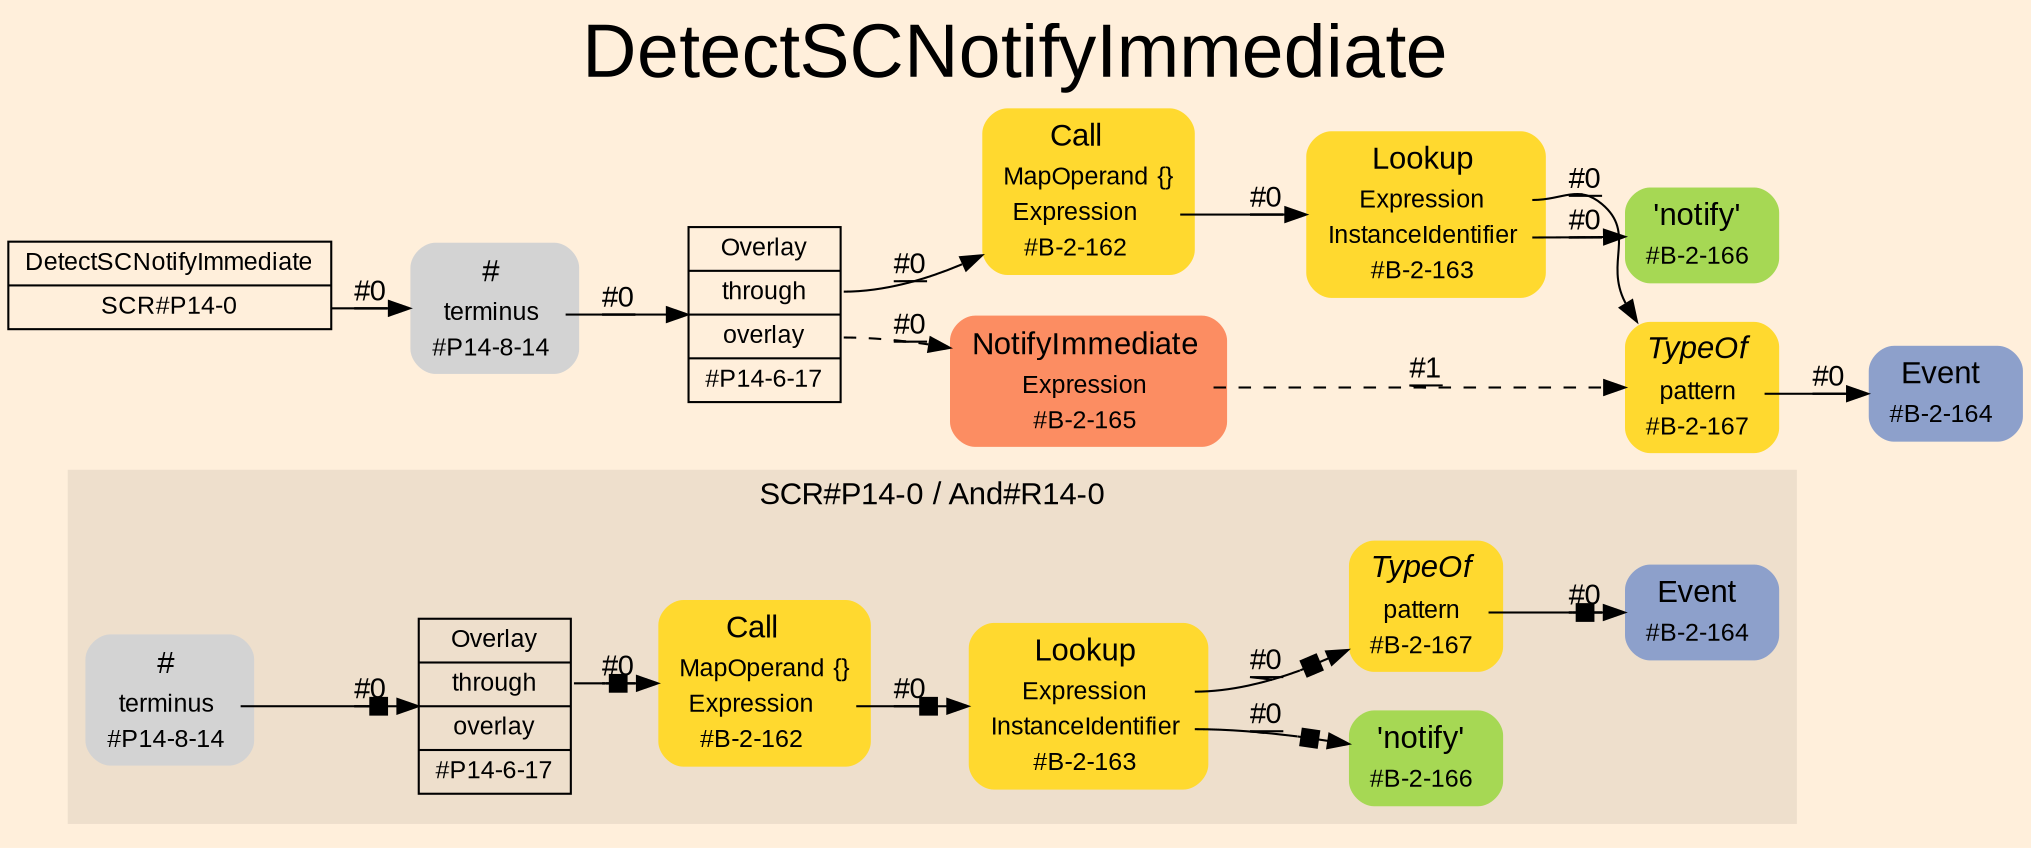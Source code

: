 digraph "DetectSCNotifyImmediate" {
label = "DetectSCNotifyImmediate"
labelloc = t
fontsize = "36"
graph [
    rankdir = "LR"
    ranksep = 0.3
    bgcolor = antiquewhite1
    color = black
    fontcolor = black
    fontname = "Arial"
];
node [
    fontname = "Arial"
];
edge [
    fontname = "Arial"
];

// -------------------- figure And#R14-0 --------------------
// -------- region And#R14-0 ----------
subgraph "clusterAnd#R14-0" {
    label = "SCR#P14-0 / And#R14-0"
    style = "filled"
    color = antiquewhite2
    fontsize = "15"
    "And#R14-0/#B-2-164" [
        // -------- block And#R14-0/#B-2-164 ----------
        shape = "plaintext"
        fillcolor = "/set28/3"
        label = <<TABLE BORDER="0" CELLBORDER="0" CELLSPACING="0">
         <TR><TD><FONT POINT-SIZE="15.0">Event</FONT></TD><TD></TD></TR>
         <TR><TD>#B-2-164</TD><TD PORT="port0"></TD></TR>
        </TABLE>>
        style = "rounded,filled"
        fontsize = "12"
    ];
    
    "And#R14-0/#B-2-162" [
        // -------- block And#R14-0/#B-2-162 ----------
        shape = "plaintext"
        fillcolor = "/set28/6"
        label = <<TABLE BORDER="0" CELLBORDER="0" CELLSPACING="0">
         <TR><TD><FONT POINT-SIZE="15.0">Call</FONT></TD><TD></TD></TR>
         <TR><TD>MapOperand</TD><TD PORT="port0">{}</TD></TR>
         <TR><TD>Expression</TD><TD PORT="port1"></TD></TR>
         <TR><TD>#B-2-162</TD><TD PORT="port2"></TD></TR>
        </TABLE>>
        style = "rounded,filled"
        fontsize = "12"
    ];
    
    "And#R14-0/#B-2-166" [
        // -------- block And#R14-0/#B-2-166 ----------
        shape = "plaintext"
        fillcolor = "/set28/5"
        label = <<TABLE BORDER="0" CELLBORDER="0" CELLSPACING="0">
         <TR><TD><FONT POINT-SIZE="15.0">'notify'</FONT></TD><TD></TD></TR>
         <TR><TD>#B-2-166</TD><TD PORT="port0"></TD></TR>
        </TABLE>>
        style = "rounded,filled"
        fontsize = "12"
    ];
    
    "And#R14-0/#B-2-163" [
        // -------- block And#R14-0/#B-2-163 ----------
        shape = "plaintext"
        fillcolor = "/set28/6"
        label = <<TABLE BORDER="0" CELLBORDER="0" CELLSPACING="0">
         <TR><TD><FONT POINT-SIZE="15.0">Lookup</FONT></TD><TD></TD></TR>
         <TR><TD>Expression</TD><TD PORT="port0"></TD></TR>
         <TR><TD>InstanceIdentifier</TD><TD PORT="port1"></TD></TR>
         <TR><TD>#B-2-163</TD><TD PORT="port2"></TD></TR>
        </TABLE>>
        style = "rounded,filled"
        fontsize = "12"
    ];
    
    "And#R14-0/#B-2-167" [
        // -------- block And#R14-0/#B-2-167 ----------
        shape = "plaintext"
        fillcolor = "/set28/6"
        label = <<TABLE BORDER="0" CELLBORDER="0" CELLSPACING="0">
         <TR><TD><FONT POINT-SIZE="15.0"><I>TypeOf</I></FONT></TD><TD></TD></TR>
         <TR><TD>pattern</TD><TD PORT="port0"></TD></TR>
         <TR><TD>#B-2-167</TD><TD PORT="port1"></TD></TR>
        </TABLE>>
        style = "rounded,filled"
        fontsize = "12"
    ];
    
    "And#R14-0/#P14-8-14" [
        // -------- block And#R14-0/#P14-8-14 ----------
        shape = "plaintext"
        label = <<TABLE BORDER="0" CELLBORDER="0" CELLSPACING="0">
         <TR><TD><FONT POINT-SIZE="15.0">#</FONT></TD><TD></TD></TR>
         <TR><TD>terminus</TD><TD PORT="port0"></TD></TR>
         <TR><TD>#P14-8-14</TD><TD PORT="port1"></TD></TR>
        </TABLE>>
        style = "rounded,filled"
        fontsize = "12"
    ];
    
    "And#R14-0/#P14-6-17" [
        // -------- block And#R14-0/#P14-6-17 ----------
        shape = "record"
        fillcolor = antiquewhite2
        label = "<fixed> Overlay | <port0> through | <port1> overlay | <port2> #P14-6-17"
        style = "filled"
        fontsize = "12"
        color = black
        fontcolor = black
    ];
    
}

"And#R14-0/#B-2-162":port1 -> "And#R14-0/#B-2-163" [
    arrowhead="normalnonebox"
    label = "#0"
    decorate = true
    color = black
    fontcolor = black
];

"And#R14-0/#B-2-163":port0 -> "And#R14-0/#B-2-167" [
    arrowhead="normalnonebox"
    label = "#0"
    decorate = true
    color = black
    fontcolor = black
];

"And#R14-0/#B-2-163":port1 -> "And#R14-0/#B-2-166" [
    arrowhead="normalnonebox"
    label = "#0"
    decorate = true
    color = black
    fontcolor = black
];

"And#R14-0/#B-2-167":port0 -> "And#R14-0/#B-2-164" [
    arrowhead="normalnonebox"
    label = "#0"
    decorate = true
    color = black
    fontcolor = black
];

"And#R14-0/#P14-8-14":port0 -> "And#R14-0/#P14-6-17" [
    arrowhead="normalnonebox"
    label = "#0"
    decorate = true
    color = black
    fontcolor = black
];

"And#R14-0/#P14-6-17":port0 -> "And#R14-0/#B-2-162" [
    arrowhead="normalnonebox"
    label = "#0"
    decorate = true
    color = black
    fontcolor = black
];


// -------------------- transformation figure --------------------
"CR#P14-0" [
    // -------- block CR#P14-0 ----------
    shape = "record"
    fillcolor = antiquewhite1
    label = "<fixed> DetectSCNotifyImmediate | <port0> SCR#P14-0"
    style = "filled"
    fontsize = "12"
    color = black
    fontcolor = black
];

"#P14-8-14" [
    // -------- block #P14-8-14 ----------
    shape = "plaintext"
    label = <<TABLE BORDER="0" CELLBORDER="0" CELLSPACING="0">
     <TR><TD><FONT POINT-SIZE="15.0">#</FONT></TD><TD></TD></TR>
     <TR><TD>terminus</TD><TD PORT="port0"></TD></TR>
     <TR><TD>#P14-8-14</TD><TD PORT="port1"></TD></TR>
    </TABLE>>
    style = "rounded,filled"
    fontsize = "12"
];

"#P14-6-17" [
    // -------- block #P14-6-17 ----------
    shape = "record"
    fillcolor = antiquewhite1
    label = "<fixed> Overlay | <port0> through | <port1> overlay | <port2> #P14-6-17"
    style = "filled"
    fontsize = "12"
    color = black
    fontcolor = black
];

"#B-2-162" [
    // -------- block #B-2-162 ----------
    shape = "plaintext"
    fillcolor = "/set28/6"
    label = <<TABLE BORDER="0" CELLBORDER="0" CELLSPACING="0">
     <TR><TD><FONT POINT-SIZE="15.0">Call</FONT></TD><TD></TD></TR>
     <TR><TD>MapOperand</TD><TD PORT="port0">{}</TD></TR>
     <TR><TD>Expression</TD><TD PORT="port1"></TD></TR>
     <TR><TD>#B-2-162</TD><TD PORT="port2"></TD></TR>
    </TABLE>>
    style = "rounded,filled"
    fontsize = "12"
];

"#B-2-163" [
    // -------- block #B-2-163 ----------
    shape = "plaintext"
    fillcolor = "/set28/6"
    label = <<TABLE BORDER="0" CELLBORDER="0" CELLSPACING="0">
     <TR><TD><FONT POINT-SIZE="15.0">Lookup</FONT></TD><TD></TD></TR>
     <TR><TD>Expression</TD><TD PORT="port0"></TD></TR>
     <TR><TD>InstanceIdentifier</TD><TD PORT="port1"></TD></TR>
     <TR><TD>#B-2-163</TD><TD PORT="port2"></TD></TR>
    </TABLE>>
    style = "rounded,filled"
    fontsize = "12"
];

"#B-2-167" [
    // -------- block #B-2-167 ----------
    shape = "plaintext"
    fillcolor = "/set28/6"
    label = <<TABLE BORDER="0" CELLBORDER="0" CELLSPACING="0">
     <TR><TD><FONT POINT-SIZE="15.0"><I>TypeOf</I></FONT></TD><TD></TD></TR>
     <TR><TD>pattern</TD><TD PORT="port0"></TD></TR>
     <TR><TD>#B-2-167</TD><TD PORT="port1"></TD></TR>
    </TABLE>>
    style = "rounded,filled"
    fontsize = "12"
];

"#B-2-164" [
    // -------- block #B-2-164 ----------
    shape = "plaintext"
    fillcolor = "/set28/3"
    label = <<TABLE BORDER="0" CELLBORDER="0" CELLSPACING="0">
     <TR><TD><FONT POINT-SIZE="15.0">Event</FONT></TD><TD></TD></TR>
     <TR><TD>#B-2-164</TD><TD PORT="port0"></TD></TR>
    </TABLE>>
    style = "rounded,filled"
    fontsize = "12"
];

"#B-2-166" [
    // -------- block #B-2-166 ----------
    shape = "plaintext"
    fillcolor = "/set28/5"
    label = <<TABLE BORDER="0" CELLBORDER="0" CELLSPACING="0">
     <TR><TD><FONT POINT-SIZE="15.0">'notify'</FONT></TD><TD></TD></TR>
     <TR><TD>#B-2-166</TD><TD PORT="port0"></TD></TR>
    </TABLE>>
    style = "rounded,filled"
    fontsize = "12"
];

"#B-2-165" [
    // -------- block #B-2-165 ----------
    shape = "plaintext"
    fillcolor = "/set28/2"
    label = <<TABLE BORDER="0" CELLBORDER="0" CELLSPACING="0">
     <TR><TD><FONT POINT-SIZE="15.0">NotifyImmediate</FONT></TD><TD></TD></TR>
     <TR><TD>Expression</TD><TD PORT="port0"></TD></TR>
     <TR><TD>#B-2-165</TD><TD PORT="port1"></TD></TR>
    </TABLE>>
    style = "rounded,filled"
    fontsize = "12"
];

"CR#P14-0":port0 -> "#P14-8-14" [
    label = "#0"
    decorate = true
    color = black
    fontcolor = black
];

"#P14-8-14":port0 -> "#P14-6-17" [
    label = "#0"
    decorate = true
    color = black
    fontcolor = black
];

"#P14-6-17":port0 -> "#B-2-162" [
    label = "#0"
    decorate = true
    color = black
    fontcolor = black
];

"#P14-6-17":port1 -> "#B-2-165" [
    style="dashed"
    label = "#0"
    decorate = true
    color = black
    fontcolor = black
];

"#B-2-162":port1 -> "#B-2-163" [
    label = "#0"
    decorate = true
    color = black
    fontcolor = black
];

"#B-2-163":port0 -> "#B-2-167" [
    label = "#0"
    decorate = true
    color = black
    fontcolor = black
];

"#B-2-163":port1 -> "#B-2-166" [
    label = "#0"
    decorate = true
    color = black
    fontcolor = black
];

"#B-2-167":port0 -> "#B-2-164" [
    label = "#0"
    decorate = true
    color = black
    fontcolor = black
];

"#B-2-165":port0 -> "#B-2-167" [
    style="dashed"
    label = "#1"
    decorate = true
    color = black
    fontcolor = black
];


}
